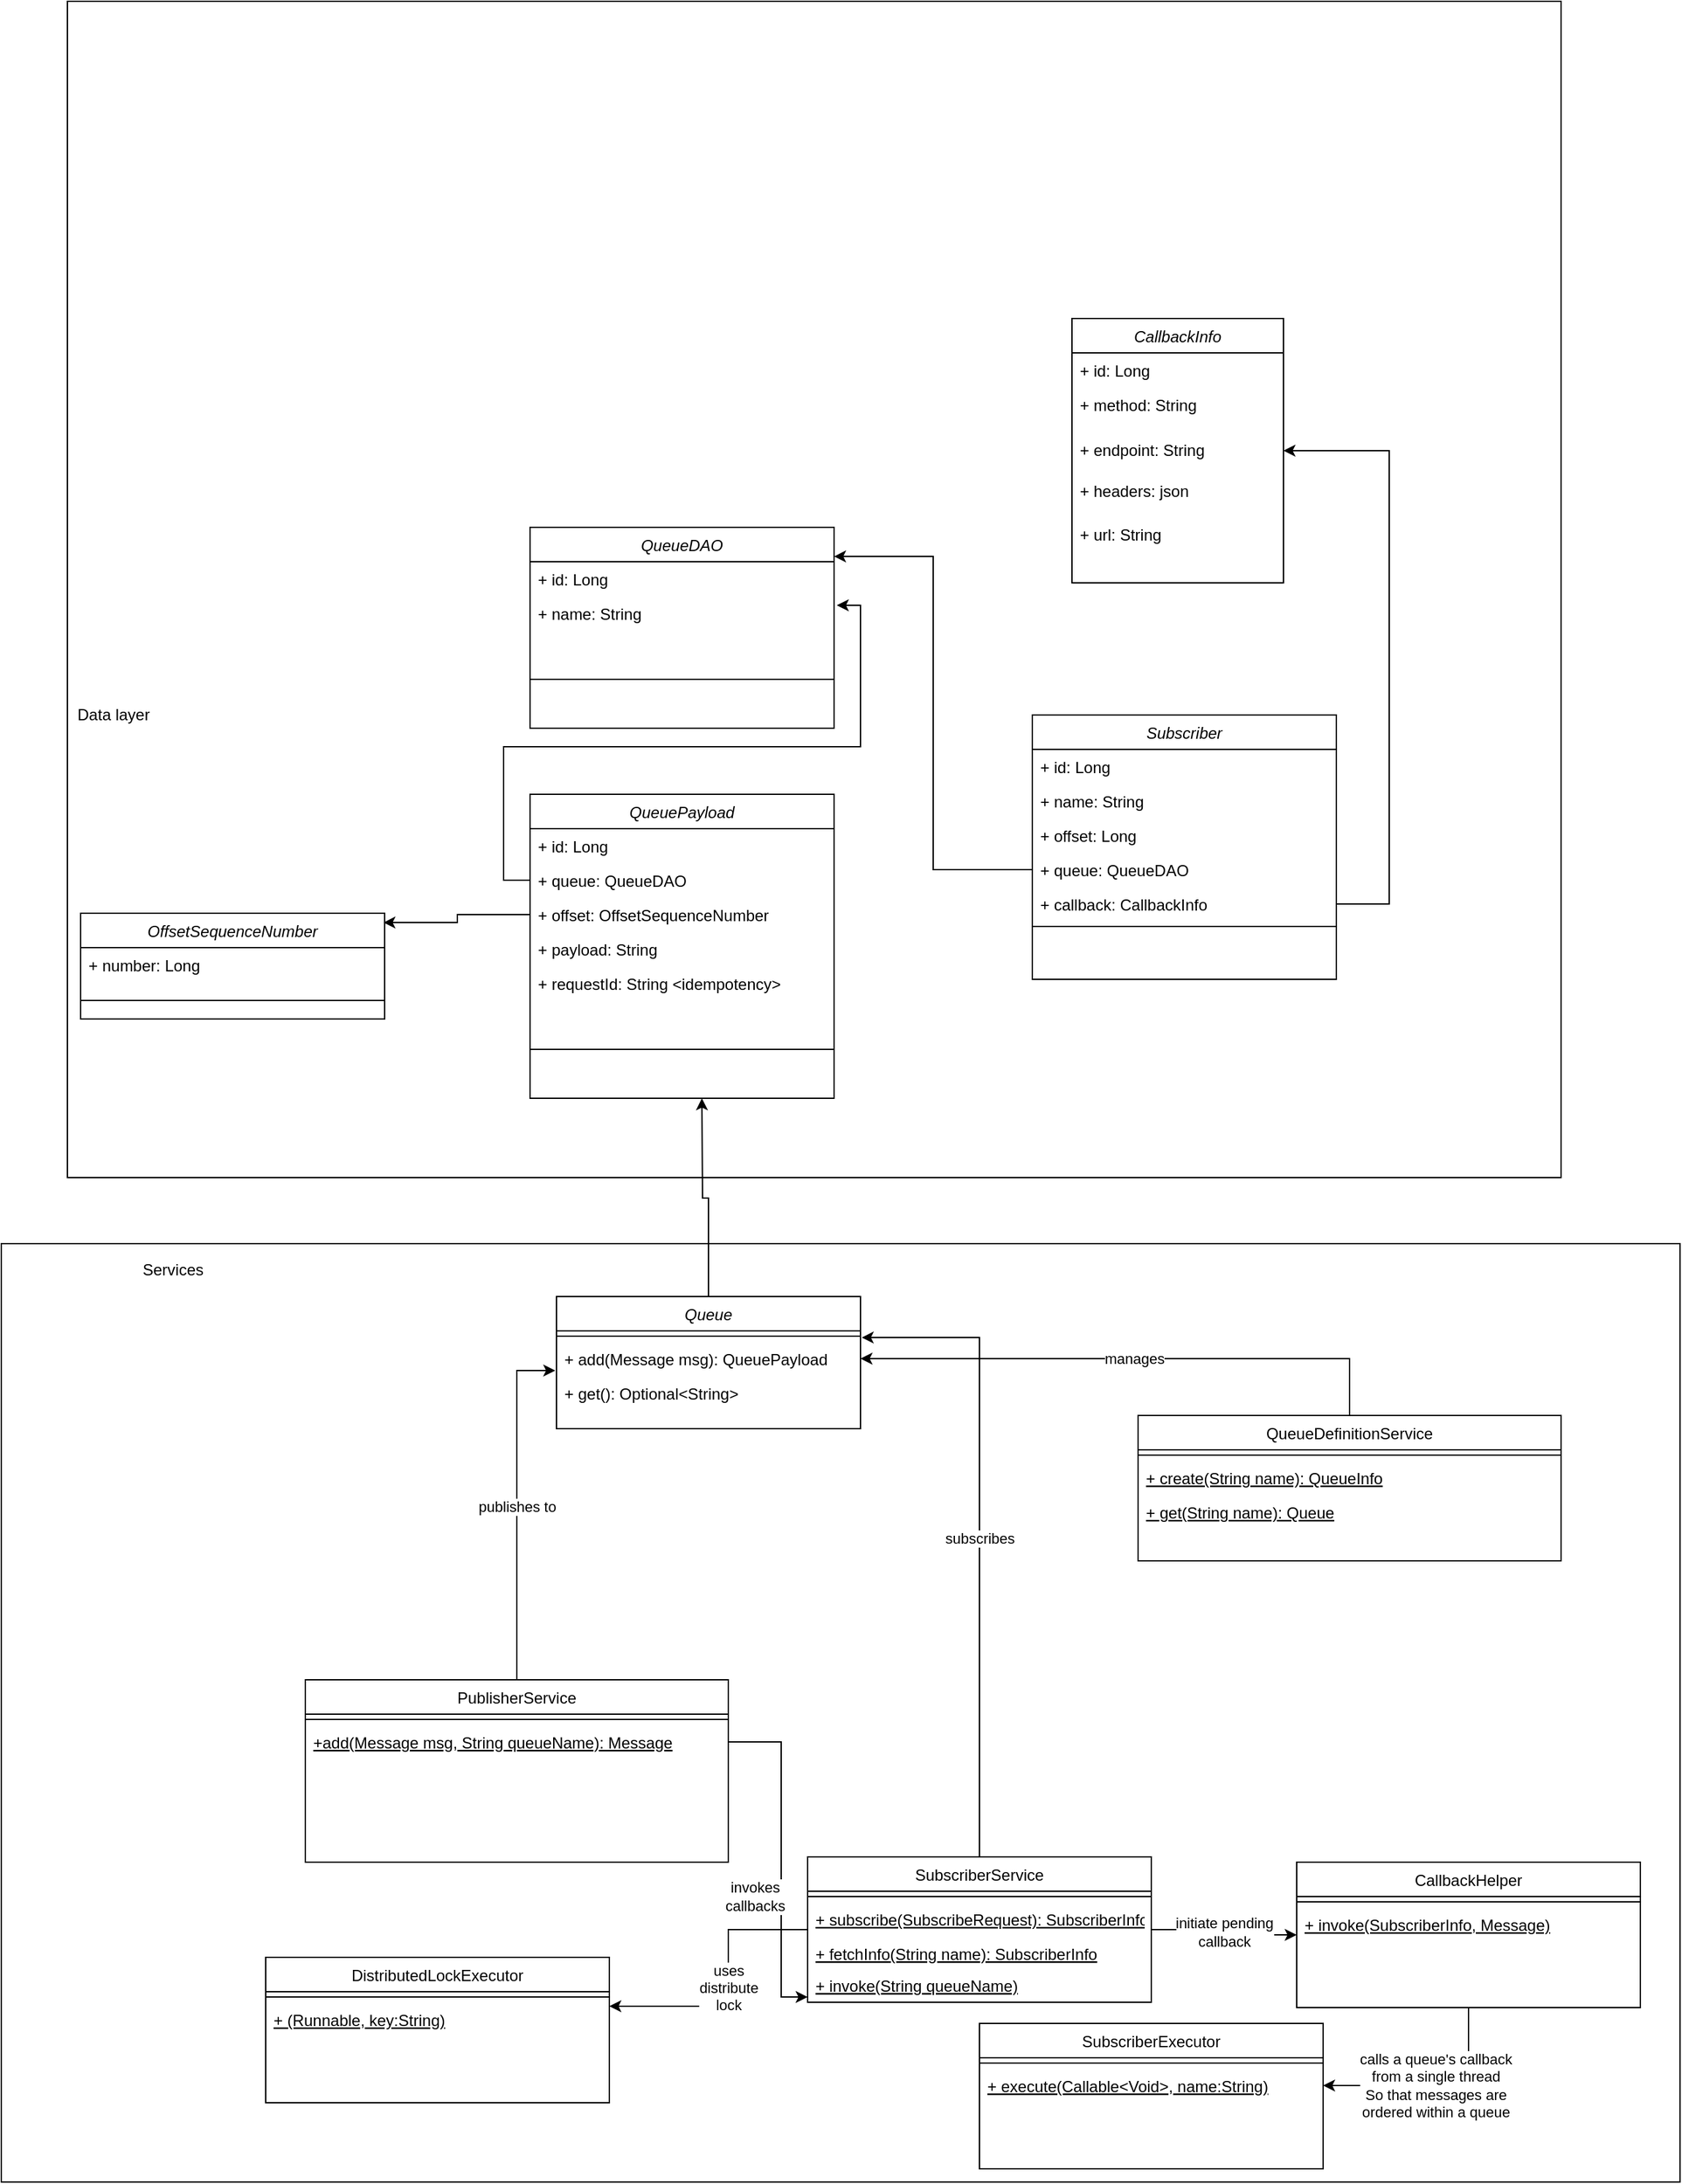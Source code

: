 <mxfile version="13.5.7" type="device"><diagram id="C5RBs43oDa-KdzZeNtuy" name="Page-1"><mxGraphModel dx="2173" dy="1906" grid="1" gridSize="10" guides="1" tooltips="1" connect="1" arrows="1" fold="1" page="1" pageScale="1" pageWidth="827" pageHeight="1169" math="0" shadow="0"><root><mxCell id="WIyWlLk6GJQsqaUBKTNV-0"/><mxCell id="WIyWlLk6GJQsqaUBKTNV-1" parent="WIyWlLk6GJQsqaUBKTNV-0"/><mxCell id="5zljV2uJ_M-ZmmCdHfpC-36" value="" style="rounded=0;whiteSpace=wrap;html=1;" parent="WIyWlLk6GJQsqaUBKTNV-1" vertex="1"><mxGeometry x="-220" y="-910" width="1130" height="890" as="geometry"/></mxCell><mxCell id="5zljV2uJ_M-ZmmCdHfpC-12" value="" style="rounded=0;whiteSpace=wrap;html=1;" parent="WIyWlLk6GJQsqaUBKTNV-1" vertex="1"><mxGeometry x="-270" y="30" width="1270" height="710" as="geometry"/></mxCell><mxCell id="5zljV2uJ_M-ZmmCdHfpC-23" style="edgeStyle=orthogonalEdgeStyle;rounded=0;orthogonalLoop=1;jettySize=auto;html=1;" parent="WIyWlLk6GJQsqaUBKTNV-1" source="zkfFHV4jXpPFQw0GAbJ--0" edge="1"><mxGeometry relative="1" as="geometry"><mxPoint x="260" y="-80" as="targetPoint"/></mxGeometry></mxCell><mxCell id="zkfFHV4jXpPFQw0GAbJ--0" value="Queue" style="swimlane;fontStyle=2;align=center;verticalAlign=top;childLayout=stackLayout;horizontal=1;startSize=26;horizontalStack=0;resizeParent=1;resizeLast=0;collapsible=1;marginBottom=0;rounded=0;shadow=0;strokeWidth=1;" parent="WIyWlLk6GJQsqaUBKTNV-1" vertex="1"><mxGeometry x="150" y="70" width="230" height="100" as="geometry"><mxRectangle x="230" y="140" width="160" height="26" as="alternateBounds"/></mxGeometry></mxCell><mxCell id="zkfFHV4jXpPFQw0GAbJ--4" value="" style="line;html=1;strokeWidth=1;align=left;verticalAlign=middle;spacingTop=-1;spacingLeft=3;spacingRight=3;rotatable=0;labelPosition=right;points=[];portConstraint=eastwest;" parent="zkfFHV4jXpPFQw0GAbJ--0" vertex="1"><mxGeometry y="26" width="230" height="8" as="geometry"/></mxCell><mxCell id="zkfFHV4jXpPFQw0GAbJ--5" value="+ add(Message msg): QueuePayload" style="text;align=left;verticalAlign=top;spacingLeft=4;spacingRight=4;overflow=hidden;rotatable=0;points=[[0,0.5],[1,0.5]];portConstraint=eastwest;" parent="zkfFHV4jXpPFQw0GAbJ--0" vertex="1"><mxGeometry y="34" width="230" height="26" as="geometry"/></mxCell><mxCell id="5zljV2uJ_M-ZmmCdHfpC-0" value="+ get(): Optional&lt;String&gt; " style="text;align=left;verticalAlign=top;spacingLeft=4;spacingRight=4;overflow=hidden;rotatable=0;points=[[0,0.5],[1,0.5]];portConstraint=eastwest;" parent="zkfFHV4jXpPFQw0GAbJ--0" vertex="1"><mxGeometry y="60" width="230" height="26" as="geometry"/></mxCell><mxCell id="5zljV2uJ_M-ZmmCdHfpC-2" value="publishes to" style="edgeStyle=orthogonalEdgeStyle;rounded=0;orthogonalLoop=1;jettySize=auto;html=1;entryX=-0.004;entryY=-0.154;entryDx=0;entryDy=0;entryPerimeter=0;" parent="WIyWlLk6GJQsqaUBKTNV-1" source="zkfFHV4jXpPFQw0GAbJ--6" target="5zljV2uJ_M-ZmmCdHfpC-0" edge="1"><mxGeometry relative="1" as="geometry"/></mxCell><mxCell id="zkfFHV4jXpPFQw0GAbJ--6" value="PublisherService" style="swimlane;fontStyle=0;align=center;verticalAlign=top;childLayout=stackLayout;horizontal=1;startSize=26;horizontalStack=0;resizeParent=1;resizeLast=0;collapsible=1;marginBottom=0;rounded=0;shadow=0;strokeWidth=1;" parent="WIyWlLk6GJQsqaUBKTNV-1" vertex="1"><mxGeometry x="-40" y="360" width="320" height="138" as="geometry"><mxRectangle x="130" y="380" width="160" height="26" as="alternateBounds"/></mxGeometry></mxCell><mxCell id="zkfFHV4jXpPFQw0GAbJ--9" value="" style="line;html=1;strokeWidth=1;align=left;verticalAlign=middle;spacingTop=-1;spacingLeft=3;spacingRight=3;rotatable=0;labelPosition=right;points=[];portConstraint=eastwest;" parent="zkfFHV4jXpPFQw0GAbJ--6" vertex="1"><mxGeometry y="26" width="320" height="8" as="geometry"/></mxCell><mxCell id="zkfFHV4jXpPFQw0GAbJ--10" value="+add(Message msg, String queueName): Message&#10;" style="text;align=left;verticalAlign=top;spacingLeft=4;spacingRight=4;overflow=hidden;rotatable=0;points=[[0,0.5],[1,0.5]];portConstraint=eastwest;fontStyle=4" parent="zkfFHV4jXpPFQw0GAbJ--6" vertex="1"><mxGeometry y="34" width="320" height="26" as="geometry"/></mxCell><mxCell id="5zljV2uJ_M-ZmmCdHfpC-5" value="manages" style="edgeStyle=orthogonalEdgeStyle;rounded=0;orthogonalLoop=1;jettySize=auto;html=1;entryX=1;entryY=0.5;entryDx=0;entryDy=0;" parent="WIyWlLk6GJQsqaUBKTNV-1" source="zkfFHV4jXpPFQw0GAbJ--13" target="zkfFHV4jXpPFQw0GAbJ--5" edge="1"><mxGeometry relative="1" as="geometry"/></mxCell><mxCell id="5zljV2uJ_M-ZmmCdHfpC-13" value="Services" style="text;html=1;strokeColor=none;fillColor=none;align=center;verticalAlign=middle;whiteSpace=wrap;rounded=0;" parent="WIyWlLk6GJQsqaUBKTNV-1" vertex="1"><mxGeometry x="-160" y="40" width="40" height="20" as="geometry"/></mxCell><mxCell id="5zljV2uJ_M-ZmmCdHfpC-14" value="QueuePayload" style="swimlane;fontStyle=2;align=center;verticalAlign=top;childLayout=stackLayout;horizontal=1;startSize=26;horizontalStack=0;resizeParent=1;resizeLast=0;collapsible=1;marginBottom=0;rounded=0;shadow=0;strokeWidth=1;" parent="WIyWlLk6GJQsqaUBKTNV-1" vertex="1"><mxGeometry x="130" y="-310" width="230" height="230" as="geometry"><mxRectangle x="230" y="140" width="160" height="26" as="alternateBounds"/></mxGeometry></mxCell><mxCell id="5zljV2uJ_M-ZmmCdHfpC-18" value="+ id: Long" style="text;align=left;verticalAlign=top;spacingLeft=4;spacingRight=4;overflow=hidden;rotatable=0;points=[[0,0.5],[1,0.5]];portConstraint=eastwest;" parent="5zljV2uJ_M-ZmmCdHfpC-14" vertex="1"><mxGeometry y="26" width="230" height="26" as="geometry"/></mxCell><mxCell id="5zljV2uJ_M-ZmmCdHfpC-19" value="+ queue: QueueDAO" style="text;align=left;verticalAlign=top;spacingLeft=4;spacingRight=4;overflow=hidden;rotatable=0;points=[[0,0.5],[1,0.5]];portConstraint=eastwest;" parent="5zljV2uJ_M-ZmmCdHfpC-14" vertex="1"><mxGeometry y="52" width="230" height="26" as="geometry"/></mxCell><mxCell id="5zljV2uJ_M-ZmmCdHfpC-20" value="+ offset: OffsetSequenceNumber" style="text;align=left;verticalAlign=top;spacingLeft=4;spacingRight=4;overflow=hidden;rotatable=0;points=[[0,0.5],[1,0.5]];portConstraint=eastwest;" parent="5zljV2uJ_M-ZmmCdHfpC-14" vertex="1"><mxGeometry y="78" width="230" height="26" as="geometry"/></mxCell><mxCell id="5zljV2uJ_M-ZmmCdHfpC-21" value="+ payload: String" style="text;align=left;verticalAlign=top;spacingLeft=4;spacingRight=4;overflow=hidden;rotatable=0;points=[[0,0.5],[1,0.5]];portConstraint=eastwest;" parent="5zljV2uJ_M-ZmmCdHfpC-14" vertex="1"><mxGeometry y="104" width="230" height="26" as="geometry"/></mxCell><mxCell id="5zljV2uJ_M-ZmmCdHfpC-22" value="+ requestId: String &lt;idempotency&gt;" style="text;align=left;verticalAlign=top;spacingLeft=4;spacingRight=4;overflow=hidden;rotatable=0;points=[[0,0.5],[1,0.5]];portConstraint=eastwest;" parent="5zljV2uJ_M-ZmmCdHfpC-14" vertex="1"><mxGeometry y="130" width="230" height="26" as="geometry"/></mxCell><mxCell id="5zljV2uJ_M-ZmmCdHfpC-15" value="" style="line;html=1;strokeWidth=1;align=left;verticalAlign=middle;spacingTop=-1;spacingLeft=3;spacingRight=3;rotatable=0;labelPosition=right;points=[];portConstraint=eastwest;" parent="5zljV2uJ_M-ZmmCdHfpC-14" vertex="1"><mxGeometry y="156" width="230" height="74" as="geometry"/></mxCell><mxCell id="5zljV2uJ_M-ZmmCdHfpC-37" style="edgeStyle=orthogonalEdgeStyle;rounded=0;orthogonalLoop=1;jettySize=auto;html=1;entryX=1.009;entryY=0.269;entryDx=0;entryDy=0;entryPerimeter=0;" parent="WIyWlLk6GJQsqaUBKTNV-1" source="5zljV2uJ_M-ZmmCdHfpC-19" target="5zljV2uJ_M-ZmmCdHfpC-28" edge="1"><mxGeometry relative="1" as="geometry"/></mxCell><mxCell id="5zljV2uJ_M-ZmmCdHfpC-39" value="Data layer" style="text;html=1;strokeColor=none;fillColor=none;align=center;verticalAlign=middle;whiteSpace=wrap;rounded=0;" parent="WIyWlLk6GJQsqaUBKTNV-1" vertex="1"><mxGeometry x="-220" y="-380" width="70" height="20" as="geometry"/></mxCell><mxCell id="5zljV2uJ_M-ZmmCdHfpC-40" value="Subscriber" style="swimlane;fontStyle=2;align=center;verticalAlign=top;childLayout=stackLayout;horizontal=1;startSize=26;horizontalStack=0;resizeParent=1;resizeLast=0;collapsible=1;marginBottom=0;rounded=0;shadow=0;strokeWidth=1;" parent="WIyWlLk6GJQsqaUBKTNV-1" vertex="1"><mxGeometry x="510" y="-370" width="230" height="200" as="geometry"><mxRectangle x="230" y="140" width="160" height="26" as="alternateBounds"/></mxGeometry></mxCell><mxCell id="5zljV2uJ_M-ZmmCdHfpC-41" value="+ id: Long" style="text;align=left;verticalAlign=top;spacingLeft=4;spacingRight=4;overflow=hidden;rotatable=0;points=[[0,0.5],[1,0.5]];portConstraint=eastwest;" parent="5zljV2uJ_M-ZmmCdHfpC-40" vertex="1"><mxGeometry y="26" width="230" height="26" as="geometry"/></mxCell><mxCell id="5zljV2uJ_M-ZmmCdHfpC-42" value="+ name: String" style="text;align=left;verticalAlign=top;spacingLeft=4;spacingRight=4;overflow=hidden;rotatable=0;points=[[0,0.5],[1,0.5]];portConstraint=eastwest;" parent="5zljV2uJ_M-ZmmCdHfpC-40" vertex="1"><mxGeometry y="52" width="230" height="26" as="geometry"/></mxCell><mxCell id="5zljV2uJ_M-ZmmCdHfpC-43" value="+ offset: Long" style="text;align=left;verticalAlign=top;spacingLeft=4;spacingRight=4;overflow=hidden;rotatable=0;points=[[0,0.5],[1,0.5]];portConstraint=eastwest;" parent="5zljV2uJ_M-ZmmCdHfpC-40" vertex="1"><mxGeometry y="78" width="230" height="26" as="geometry"/></mxCell><mxCell id="5zljV2uJ_M-ZmmCdHfpC-47" value="+ queue: QueueDAO" style="text;align=left;verticalAlign=top;spacingLeft=4;spacingRight=4;overflow=hidden;rotatable=0;points=[[0,0.5],[1,0.5]];portConstraint=eastwest;" parent="5zljV2uJ_M-ZmmCdHfpC-40" vertex="1"><mxGeometry y="104" width="230" height="26" as="geometry"/></mxCell><mxCell id="5zljV2uJ_M-ZmmCdHfpC-46" value="" style="line;html=1;strokeWidth=1;align=left;verticalAlign=middle;spacingTop=-1;spacingLeft=3;spacingRight=3;rotatable=0;labelPosition=right;points=[];portConstraint=eastwest;" parent="5zljV2uJ_M-ZmmCdHfpC-40" vertex="1"><mxGeometry y="130" width="230" height="60" as="geometry"/></mxCell><mxCell id="5zljV2uJ_M-ZmmCdHfpC-52" value="+ endpoint: String" style="text;align=left;verticalAlign=top;spacingLeft=4;spacingRight=4;overflow=hidden;rotatable=0;points=[[0,0.5],[1,0.5]];portConstraint=eastwest;" parent="WIyWlLk6GJQsqaUBKTNV-1" vertex="1"><mxGeometry x="540" y="-584" width="230" height="24" as="geometry"/></mxCell><mxCell id="5zljV2uJ_M-ZmmCdHfpC-54" value="+ url: String" style="text;align=left;verticalAlign=top;spacingLeft=4;spacingRight=4;overflow=hidden;rotatable=0;points=[[0,0.5],[1,0.5]];portConstraint=eastwest;" parent="WIyWlLk6GJQsqaUBKTNV-1" vertex="1"><mxGeometry x="540" y="-520" width="230" height="26" as="geometry"/></mxCell><mxCell id="5zljV2uJ_M-ZmmCdHfpC-55" value="+ headers: json" style="text;align=left;verticalAlign=top;spacingLeft=4;spacingRight=4;overflow=hidden;rotatable=0;points=[[0,0.5],[1,0.5]];portConstraint=eastwest;" parent="WIyWlLk6GJQsqaUBKTNV-1" vertex="1"><mxGeometry x="540" y="-553" width="230" height="26" as="geometry"/></mxCell><mxCell id="5zljV2uJ_M-ZmmCdHfpC-48" value="CallbackInfo" style="swimlane;fontStyle=2;align=center;verticalAlign=top;childLayout=stackLayout;horizontal=1;startSize=26;horizontalStack=0;resizeParent=1;resizeLast=0;collapsible=1;marginBottom=0;rounded=0;shadow=0;strokeWidth=1;" parent="WIyWlLk6GJQsqaUBKTNV-1" vertex="1"><mxGeometry x="540" y="-670" width="160" height="200" as="geometry"><mxRectangle x="230" y="140" width="160" height="26" as="alternateBounds"/></mxGeometry></mxCell><mxCell id="5zljV2uJ_M-ZmmCdHfpC-49" value="+ id: Long" style="text;align=left;verticalAlign=top;spacingLeft=4;spacingRight=4;overflow=hidden;rotatable=0;points=[[0,0.5],[1,0.5]];portConstraint=eastwest;" parent="5zljV2uJ_M-ZmmCdHfpC-48" vertex="1"><mxGeometry y="26" width="160" height="26" as="geometry"/></mxCell><mxCell id="5zljV2uJ_M-ZmmCdHfpC-50" value="+ method: String" style="text;align=left;verticalAlign=top;spacingLeft=4;spacingRight=4;overflow=hidden;rotatable=0;points=[[0,0.5],[1,0.5]];portConstraint=eastwest;" parent="5zljV2uJ_M-ZmmCdHfpC-48" vertex="1"><mxGeometry y="52" width="160" height="26" as="geometry"/></mxCell><mxCell id="5zljV2uJ_M-ZmmCdHfpC-59" style="edgeStyle=orthogonalEdgeStyle;rounded=0;orthogonalLoop=1;jettySize=auto;html=1;entryX=1;entryY=0.5;entryDx=0;entryDy=0;" parent="WIyWlLk6GJQsqaUBKTNV-1" source="5zljV2uJ_M-ZmmCdHfpC-56" target="5zljV2uJ_M-ZmmCdHfpC-48" edge="1"><mxGeometry relative="1" as="geometry"><Array as="points"><mxPoint x="780" y="-227"/><mxPoint x="780" y="-570"/></Array></mxGeometry></mxCell><mxCell id="5zljV2uJ_M-ZmmCdHfpC-56" value="+ callback: CallbackInfo" style="text;align=left;verticalAlign=top;spacingLeft=4;spacingRight=4;overflow=hidden;rotatable=0;points=[[0,0.5],[1,0.5]];portConstraint=eastwest;" parent="WIyWlLk6GJQsqaUBKTNV-1" vertex="1"><mxGeometry x="510" y="-240" width="230" height="26" as="geometry"/></mxCell><mxCell id="5zljV2uJ_M-ZmmCdHfpC-57" style="edgeStyle=orthogonalEdgeStyle;rounded=0;orthogonalLoop=1;jettySize=auto;html=1;entryX=1;entryY=0.145;entryDx=0;entryDy=0;entryPerimeter=0;" parent="WIyWlLk6GJQsqaUBKTNV-1" source="5zljV2uJ_M-ZmmCdHfpC-47" target="5zljV2uJ_M-ZmmCdHfpC-24" edge="1"><mxGeometry relative="1" as="geometry"/></mxCell><mxCell id="5zljV2uJ_M-ZmmCdHfpC-24" value="QueueDAO" style="swimlane;fontStyle=2;align=center;verticalAlign=top;childLayout=stackLayout;horizontal=1;startSize=26;horizontalStack=0;resizeParent=1;resizeLast=0;collapsible=1;marginBottom=0;rounded=0;shadow=0;strokeWidth=1;" parent="WIyWlLk6GJQsqaUBKTNV-1" vertex="1"><mxGeometry x="130" y="-512" width="230" height="152" as="geometry"><mxRectangle x="230" y="140" width="160" height="26" as="alternateBounds"/></mxGeometry></mxCell><mxCell id="5zljV2uJ_M-ZmmCdHfpC-25" value="+ id: Long" style="text;align=left;verticalAlign=top;spacingLeft=4;spacingRight=4;overflow=hidden;rotatable=0;points=[[0,0.5],[1,0.5]];portConstraint=eastwest;" parent="5zljV2uJ_M-ZmmCdHfpC-24" vertex="1"><mxGeometry y="26" width="230" height="26" as="geometry"/></mxCell><mxCell id="5zljV2uJ_M-ZmmCdHfpC-28" value="+ name: String" style="text;align=left;verticalAlign=top;spacingLeft=4;spacingRight=4;overflow=hidden;rotatable=0;points=[[0,0.5],[1,0.5]];portConstraint=eastwest;" parent="5zljV2uJ_M-ZmmCdHfpC-24" vertex="1"><mxGeometry y="52" width="230" height="26" as="geometry"/></mxCell><mxCell id="5zljV2uJ_M-ZmmCdHfpC-30" value="" style="line;html=1;strokeWidth=1;align=left;verticalAlign=middle;spacingTop=-1;spacingLeft=3;spacingRight=3;rotatable=0;labelPosition=right;points=[];portConstraint=eastwest;" parent="5zljV2uJ_M-ZmmCdHfpC-24" vertex="1"><mxGeometry y="78" width="230" height="74" as="geometry"/></mxCell><mxCell id="5zljV2uJ_M-ZmmCdHfpC-31" value="OffsetSequenceNumber" style="swimlane;fontStyle=2;align=center;verticalAlign=top;childLayout=stackLayout;horizontal=1;startSize=26;horizontalStack=0;resizeParent=1;resizeLast=0;collapsible=1;marginBottom=0;rounded=0;shadow=0;strokeWidth=1;" parent="WIyWlLk6GJQsqaUBKTNV-1" vertex="1"><mxGeometry x="-210" y="-220" width="230" height="80" as="geometry"><mxRectangle x="230" y="140" width="160" height="26" as="alternateBounds"/></mxGeometry></mxCell><mxCell id="5zljV2uJ_M-ZmmCdHfpC-32" value="+ number: Long" style="text;align=left;verticalAlign=top;spacingLeft=4;spacingRight=4;overflow=hidden;rotatable=0;points=[[0,0.5],[1,0.5]];portConstraint=eastwest;" parent="5zljV2uJ_M-ZmmCdHfpC-31" vertex="1"><mxGeometry y="26" width="230" height="26" as="geometry"/></mxCell><mxCell id="5zljV2uJ_M-ZmmCdHfpC-34" value="" style="line;html=1;strokeWidth=1;align=left;verticalAlign=middle;spacingTop=-1;spacingLeft=3;spacingRight=3;rotatable=0;labelPosition=right;points=[];portConstraint=eastwest;" parent="5zljV2uJ_M-ZmmCdHfpC-31" vertex="1"><mxGeometry y="52" width="230" height="28" as="geometry"/></mxCell><mxCell id="5zljV2uJ_M-ZmmCdHfpC-58" style="edgeStyle=orthogonalEdgeStyle;rounded=0;orthogonalLoop=1;jettySize=auto;html=1;entryX=0.996;entryY=0.088;entryDx=0;entryDy=0;entryPerimeter=0;" parent="WIyWlLk6GJQsqaUBKTNV-1" source="5zljV2uJ_M-ZmmCdHfpC-20" target="5zljV2uJ_M-ZmmCdHfpC-31" edge="1"><mxGeometry relative="1" as="geometry"/></mxCell><mxCell id="5zljV2uJ_M-ZmmCdHfpC-64" value="subscribes" style="edgeStyle=orthogonalEdgeStyle;rounded=0;orthogonalLoop=1;jettySize=auto;html=1;entryX=1.004;entryY=-0.115;entryDx=0;entryDy=0;entryPerimeter=0;" parent="WIyWlLk6GJQsqaUBKTNV-1" source="5zljV2uJ_M-ZmmCdHfpC-60" target="zkfFHV4jXpPFQw0GAbJ--5" edge="1"><mxGeometry relative="1" as="geometry"/></mxCell><mxCell id="W0CNdwoCf59n8Zb-NuEl-7" value="initiate pending &lt;br&gt;callback" style="edgeStyle=orthogonalEdgeStyle;rounded=0;orthogonalLoop=1;jettySize=auto;html=1;" edge="1" parent="WIyWlLk6GJQsqaUBKTNV-1" source="5zljV2uJ_M-ZmmCdHfpC-60" target="W0CNdwoCf59n8Zb-NuEl-4"><mxGeometry relative="1" as="geometry"/></mxCell><mxCell id="W0CNdwoCf59n8Zb-NuEl-10" value="uses&lt;br&gt;distribute&lt;br&gt;lock&lt;br&gt;" style="edgeStyle=orthogonalEdgeStyle;rounded=0;orthogonalLoop=1;jettySize=auto;html=1;" edge="1" parent="WIyWlLk6GJQsqaUBKTNV-1" source="5zljV2uJ_M-ZmmCdHfpC-60" target="W0CNdwoCf59n8Zb-NuEl-2"><mxGeometry relative="1" as="geometry"><Array as="points"><mxPoint x="280" y="549"/><mxPoint x="280" y="607"/></Array></mxGeometry></mxCell><mxCell id="W0CNdwoCf59n8Zb-NuEl-8" value="+ invoke(String queueName)" style="text;align=left;verticalAlign=top;spacingLeft=4;spacingRight=4;overflow=hidden;rotatable=0;points=[[0,0.5],[1,0.5]];portConstraint=eastwest;fontStyle=4" vertex="1" parent="WIyWlLk6GJQsqaUBKTNV-1"><mxGeometry x="340" y="578" width="260" height="26" as="geometry"/></mxCell><mxCell id="W0CNdwoCf59n8Zb-NuEl-0" value="DistributedLockExecutor" style="swimlane;fontStyle=0;align=center;verticalAlign=top;childLayout=stackLayout;horizontal=1;startSize=26;horizontalStack=0;resizeParent=1;resizeLast=0;collapsible=1;marginBottom=0;rounded=0;shadow=0;strokeWidth=1;" vertex="1" parent="WIyWlLk6GJQsqaUBKTNV-1"><mxGeometry x="-70" y="570" width="260" height="110" as="geometry"><mxRectangle x="340" y="380" width="170" height="26" as="alternateBounds"/></mxGeometry></mxCell><mxCell id="W0CNdwoCf59n8Zb-NuEl-1" value="" style="line;html=1;strokeWidth=1;align=left;verticalAlign=middle;spacingTop=-1;spacingLeft=3;spacingRight=3;rotatable=0;labelPosition=right;points=[];portConstraint=eastwest;" vertex="1" parent="W0CNdwoCf59n8Zb-NuEl-0"><mxGeometry y="26" width="260" height="8" as="geometry"/></mxCell><mxCell id="W0CNdwoCf59n8Zb-NuEl-2" value="+ (Runnable, key:String)" style="text;align=left;verticalAlign=top;spacingLeft=4;spacingRight=4;overflow=hidden;rotatable=0;points=[[0,0.5],[1,0.5]];portConstraint=eastwest;fontStyle=4" vertex="1" parent="W0CNdwoCf59n8Zb-NuEl-0"><mxGeometry y="34" width="260" height="26" as="geometry"/></mxCell><mxCell id="5zljV2uJ_M-ZmmCdHfpC-60" value="SubscriberService" style="swimlane;fontStyle=0;align=center;verticalAlign=top;childLayout=stackLayout;horizontal=1;startSize=26;horizontalStack=0;resizeParent=1;resizeLast=0;collapsible=1;marginBottom=0;rounded=0;shadow=0;strokeWidth=1;" parent="WIyWlLk6GJQsqaUBKTNV-1" vertex="1"><mxGeometry x="340" y="494" width="260" height="110" as="geometry"><mxRectangle x="340" y="380" width="170" height="26" as="alternateBounds"/></mxGeometry></mxCell><mxCell id="5zljV2uJ_M-ZmmCdHfpC-61" value="" style="line;html=1;strokeWidth=1;align=left;verticalAlign=middle;spacingTop=-1;spacingLeft=3;spacingRight=3;rotatable=0;labelPosition=right;points=[];portConstraint=eastwest;" parent="5zljV2uJ_M-ZmmCdHfpC-60" vertex="1"><mxGeometry y="26" width="260" height="8" as="geometry"/></mxCell><mxCell id="5zljV2uJ_M-ZmmCdHfpC-62" value="+ subscribe(SubscribeRequest): SubscriberInfo" style="text;align=left;verticalAlign=top;spacingLeft=4;spacingRight=4;overflow=hidden;rotatable=0;points=[[0,0.5],[1,0.5]];portConstraint=eastwest;fontStyle=4" parent="5zljV2uJ_M-ZmmCdHfpC-60" vertex="1"><mxGeometry y="34" width="260" height="26" as="geometry"/></mxCell><mxCell id="5zljV2uJ_M-ZmmCdHfpC-63" value="+ fetchInfo(String name): SubscriberInfo" style="text;align=left;verticalAlign=top;spacingLeft=4;spacingRight=4;overflow=hidden;rotatable=0;points=[[0,0.5],[1,0.5]];portConstraint=eastwest;fontStyle=4" parent="5zljV2uJ_M-ZmmCdHfpC-60" vertex="1"><mxGeometry y="60" width="260" height="26" as="geometry"/></mxCell><mxCell id="W0CNdwoCf59n8Zb-NuEl-12" style="edgeStyle=orthogonalEdgeStyle;rounded=0;orthogonalLoop=1;jettySize=auto;html=1;" edge="1" parent="WIyWlLk6GJQsqaUBKTNV-1" source="zkfFHV4jXpPFQw0GAbJ--10"><mxGeometry relative="1" as="geometry"><mxPoint x="340" y="600" as="targetPoint"/><Array as="points"><mxPoint x="320" y="407"/><mxPoint x="320" y="600"/></Array></mxGeometry></mxCell><mxCell id="W0CNdwoCf59n8Zb-NuEl-13" value="invokes&lt;br&gt;callbacks" style="edgeLabel;html=1;align=center;verticalAlign=middle;resizable=0;points=[];" vertex="1" connectable="0" parent="W0CNdwoCf59n8Zb-NuEl-12"><mxGeometry x="0.202" y="4" relative="1" as="geometry"><mxPoint x="-24" y="5" as="offset"/></mxGeometry></mxCell><mxCell id="W0CNdwoCf59n8Zb-NuEl-17" value="calls a queue's callback&lt;br&gt;from a single thread&lt;br&gt;So that messages are&lt;br&gt;ordered within a queue" style="edgeStyle=orthogonalEdgeStyle;rounded=0;orthogonalLoop=1;jettySize=auto;html=1;" edge="1" parent="WIyWlLk6GJQsqaUBKTNV-1" source="W0CNdwoCf59n8Zb-NuEl-4" target="W0CNdwoCf59n8Zb-NuEl-16"><mxGeometry relative="1" as="geometry"/></mxCell><mxCell id="W0CNdwoCf59n8Zb-NuEl-4" value="CallbackHelper" style="swimlane;fontStyle=0;align=center;verticalAlign=top;childLayout=stackLayout;horizontal=1;startSize=26;horizontalStack=0;resizeParent=1;resizeLast=0;collapsible=1;marginBottom=0;rounded=0;shadow=0;strokeWidth=1;" vertex="1" parent="WIyWlLk6GJQsqaUBKTNV-1"><mxGeometry x="710" y="498" width="260" height="110" as="geometry"><mxRectangle x="340" y="380" width="170" height="26" as="alternateBounds"/></mxGeometry></mxCell><mxCell id="W0CNdwoCf59n8Zb-NuEl-5" value="" style="line;html=1;strokeWidth=1;align=left;verticalAlign=middle;spacingTop=-1;spacingLeft=3;spacingRight=3;rotatable=0;labelPosition=right;points=[];portConstraint=eastwest;" vertex="1" parent="W0CNdwoCf59n8Zb-NuEl-4"><mxGeometry y="26" width="260" height="8" as="geometry"/></mxCell><mxCell id="W0CNdwoCf59n8Zb-NuEl-6" value="+ invoke(SubscriberInfo, Message)" style="text;align=left;verticalAlign=top;spacingLeft=4;spacingRight=4;overflow=hidden;rotatable=0;points=[[0,0.5],[1,0.5]];portConstraint=eastwest;fontStyle=4" vertex="1" parent="W0CNdwoCf59n8Zb-NuEl-4"><mxGeometry y="34" width="260" height="26" as="geometry"/></mxCell><mxCell id="W0CNdwoCf59n8Zb-NuEl-14" value="SubscriberExecutor" style="swimlane;fontStyle=0;align=center;verticalAlign=top;childLayout=stackLayout;horizontal=1;startSize=26;horizontalStack=0;resizeParent=1;resizeLast=0;collapsible=1;marginBottom=0;rounded=0;shadow=0;strokeWidth=1;" vertex="1" parent="WIyWlLk6GJQsqaUBKTNV-1"><mxGeometry x="470" y="620" width="260" height="110" as="geometry"><mxRectangle x="340" y="380" width="170" height="26" as="alternateBounds"/></mxGeometry></mxCell><mxCell id="W0CNdwoCf59n8Zb-NuEl-15" value="" style="line;html=1;strokeWidth=1;align=left;verticalAlign=middle;spacingTop=-1;spacingLeft=3;spacingRight=3;rotatable=0;labelPosition=right;points=[];portConstraint=eastwest;" vertex="1" parent="W0CNdwoCf59n8Zb-NuEl-14"><mxGeometry y="26" width="260" height="8" as="geometry"/></mxCell><mxCell id="W0CNdwoCf59n8Zb-NuEl-16" value="+ execute(Callable&lt;Void&gt;, name:String)" style="text;align=left;verticalAlign=top;spacingLeft=4;spacingRight=4;overflow=hidden;rotatable=0;points=[[0,0.5],[1,0.5]];portConstraint=eastwest;fontStyle=4" vertex="1" parent="W0CNdwoCf59n8Zb-NuEl-14"><mxGeometry y="34" width="260" height="26" as="geometry"/></mxCell><mxCell id="zkfFHV4jXpPFQw0GAbJ--13" value="QueueDefinitionService" style="swimlane;fontStyle=0;align=center;verticalAlign=top;childLayout=stackLayout;horizontal=1;startSize=26;horizontalStack=0;resizeParent=1;resizeLast=0;collapsible=1;marginBottom=0;rounded=0;shadow=0;strokeWidth=1;" parent="WIyWlLk6GJQsqaUBKTNV-1" vertex="1"><mxGeometry x="590" y="160" width="320" height="110" as="geometry"><mxRectangle x="340" y="380" width="170" height="26" as="alternateBounds"/></mxGeometry></mxCell><mxCell id="zkfFHV4jXpPFQw0GAbJ--15" value="" style="line;html=1;strokeWidth=1;align=left;verticalAlign=middle;spacingTop=-1;spacingLeft=3;spacingRight=3;rotatable=0;labelPosition=right;points=[];portConstraint=eastwest;" parent="zkfFHV4jXpPFQw0GAbJ--13" vertex="1"><mxGeometry y="26" width="320" height="8" as="geometry"/></mxCell><mxCell id="5zljV2uJ_M-ZmmCdHfpC-3" value="+ create(String name): QueueInfo" style="text;align=left;verticalAlign=top;spacingLeft=4;spacingRight=4;overflow=hidden;rotatable=0;points=[[0,0.5],[1,0.5]];portConstraint=eastwest;fontStyle=4" parent="zkfFHV4jXpPFQw0GAbJ--13" vertex="1"><mxGeometry y="34" width="320" height="26" as="geometry"/></mxCell><mxCell id="5zljV2uJ_M-ZmmCdHfpC-4" value="+ get(String name): Queue" style="text;align=left;verticalAlign=top;spacingLeft=4;spacingRight=4;overflow=hidden;rotatable=0;points=[[0,0.5],[1,0.5]];portConstraint=eastwest;fontStyle=4" parent="zkfFHV4jXpPFQw0GAbJ--13" vertex="1"><mxGeometry y="60" width="320" height="26" as="geometry"/></mxCell></root></mxGraphModel></diagram></mxfile>